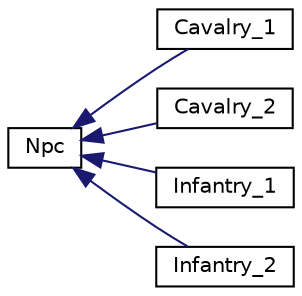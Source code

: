 digraph "Graficzna hierarchia klas"
{
  edge [fontname="Helvetica",fontsize="10",labelfontname="Helvetica",labelfontsize="10"];
  node [fontname="Helvetica",fontsize="10",shape=record];
  rankdir="LR";
  Node0 [label="Npc",height=0.2,width=0.4,color="black", fillcolor="white", style="filled",URL="$class_npc.html",tooltip="Klasa podstawowa opisujaca przeciwnikow. "];
  Node0 -> Node1 [dir="back",color="midnightblue",fontsize="10",style="solid",fontname="Helvetica"];
  Node1 [label="Cavalry_1",height=0.2,width=0.4,color="black", fillcolor="white", style="filled",URL="$class_cavalry__1.html",tooltip="Klasa opisujaca drugi z rodzajow przeciwnikow. "];
  Node0 -> Node2 [dir="back",color="midnightblue",fontsize="10",style="solid",fontname="Helvetica"];
  Node2 [label="Cavalry_2",height=0.2,width=0.4,color="black", fillcolor="white", style="filled",URL="$class_cavalry__2.html",tooltip="Klasa opisujaca czwarty z rodzajow przeciwnikow. "];
  Node0 -> Node3 [dir="back",color="midnightblue",fontsize="10",style="solid",fontname="Helvetica"];
  Node3 [label="Infantry_1",height=0.2,width=0.4,color="black", fillcolor="white", style="filled",URL="$class_infantry__1.html",tooltip="Klasa opisujaca pierwszy z rodzajow przeciwnikow. "];
  Node0 -> Node4 [dir="back",color="midnightblue",fontsize="10",style="solid",fontname="Helvetica"];
  Node4 [label="Infantry_2",height=0.2,width=0.4,color="black", fillcolor="white", style="filled",URL="$class_infantry__2.html",tooltip="Klasa opisujaca trzeci z rodzajow przeciwnikow. "];
}
